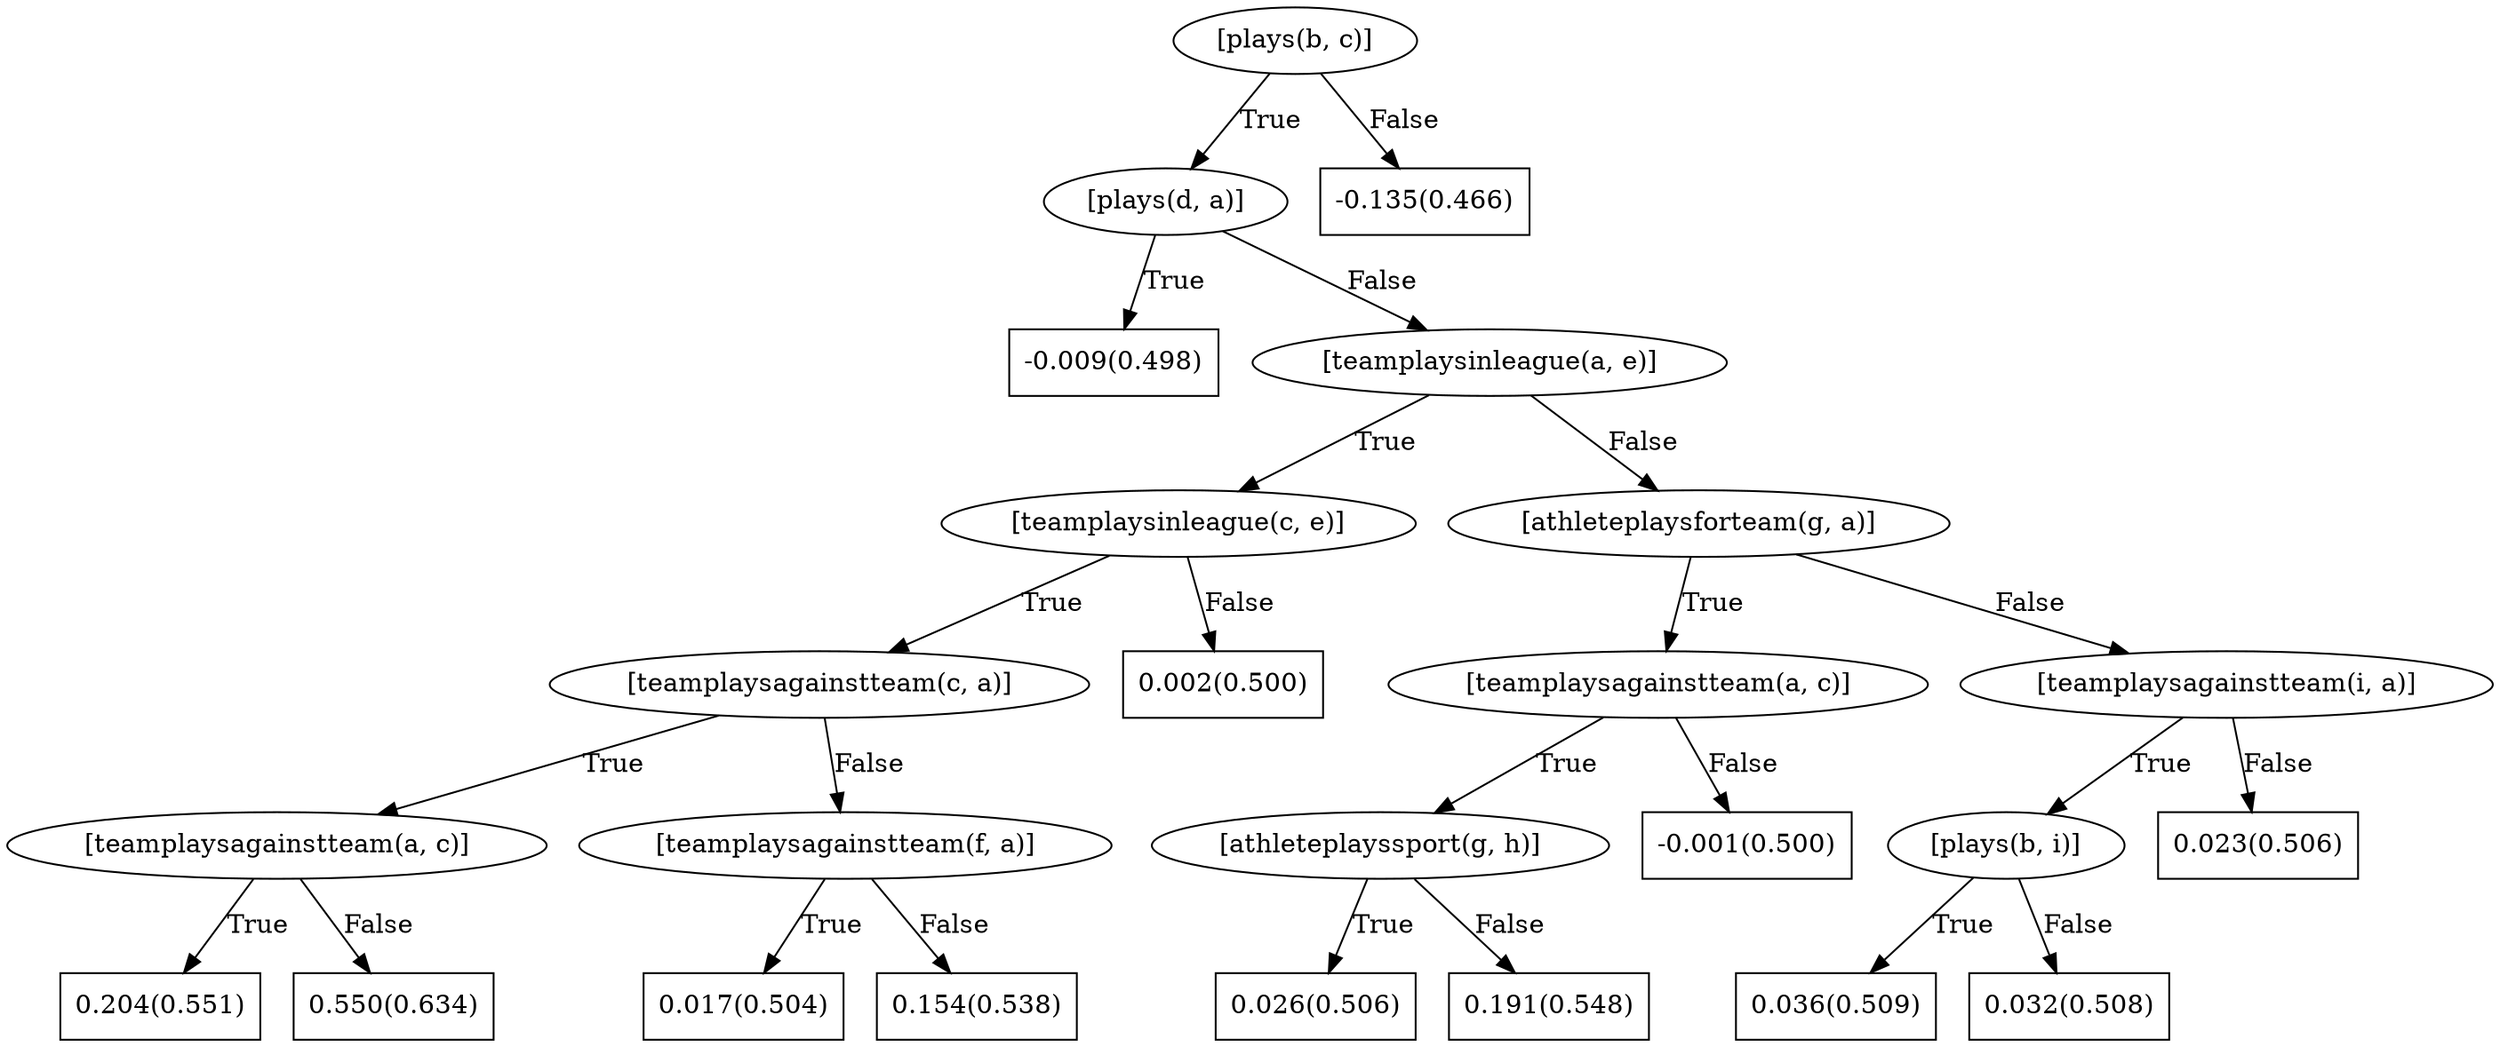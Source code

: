 digraph G{ 
1[label = "[plays(b, c)]"];
1 -> 2[label="True"];
1 -> 3[label="False"];
2[label = "[plays(d, a)]"];
2 -> 4[label="True"];
2 -> 5[label="False"];
4[shape = box,label = "-0.009(0.498)"];
5[label = "[teamplaysinleague(a, e)]"];
5 -> 6[label="True"];
5 -> 7[label="False"];
6[label = "[teamplaysinleague(c, e)]"];
6 -> 8[label="True"];
6 -> 9[label="False"];
8[label = "[teamplaysagainstteam(c, a)]"];
8 -> 10[label="True"];
8 -> 11[label="False"];
10[label = "[teamplaysagainstteam(a, c)]"];
10 -> 12[label="True"];
10 -> 13[label="False"];
12[shape = box,label = "0.204(0.551)"];
13[shape = box,label = "0.550(0.634)"];
11[label = "[teamplaysagainstteam(f, a)]"];
11 -> 14[label="True"];
11 -> 15[label="False"];
14[shape = box,label = "0.017(0.504)"];
15[shape = box,label = "0.154(0.538)"];
9[shape = box,label = "0.002(0.500)"];
7[label = "[athleteplaysforteam(g, a)]"];
7 -> 16[label="True"];
7 -> 17[label="False"];
16[label = "[teamplaysagainstteam(a, c)]"];
16 -> 18[label="True"];
16 -> 19[label="False"];
18[label = "[athleteplayssport(g, h)]"];
18 -> 20[label="True"];
18 -> 21[label="False"];
20[shape = box,label = "0.026(0.506)"];
21[shape = box,label = "0.191(0.548)"];
19[shape = box,label = "-0.001(0.500)"];
17[label = "[teamplaysagainstteam(i, a)]"];
17 -> 22[label="True"];
17 -> 23[label="False"];
22[label = "[plays(b, i)]"];
22 -> 24[label="True"];
22 -> 25[label="False"];
24[shape = box,label = "0.036(0.509)"];
25[shape = box,label = "0.032(0.508)"];
23[shape = box,label = "0.023(0.506)"];
3[shape = box,label = "-0.135(0.466)"];
}
